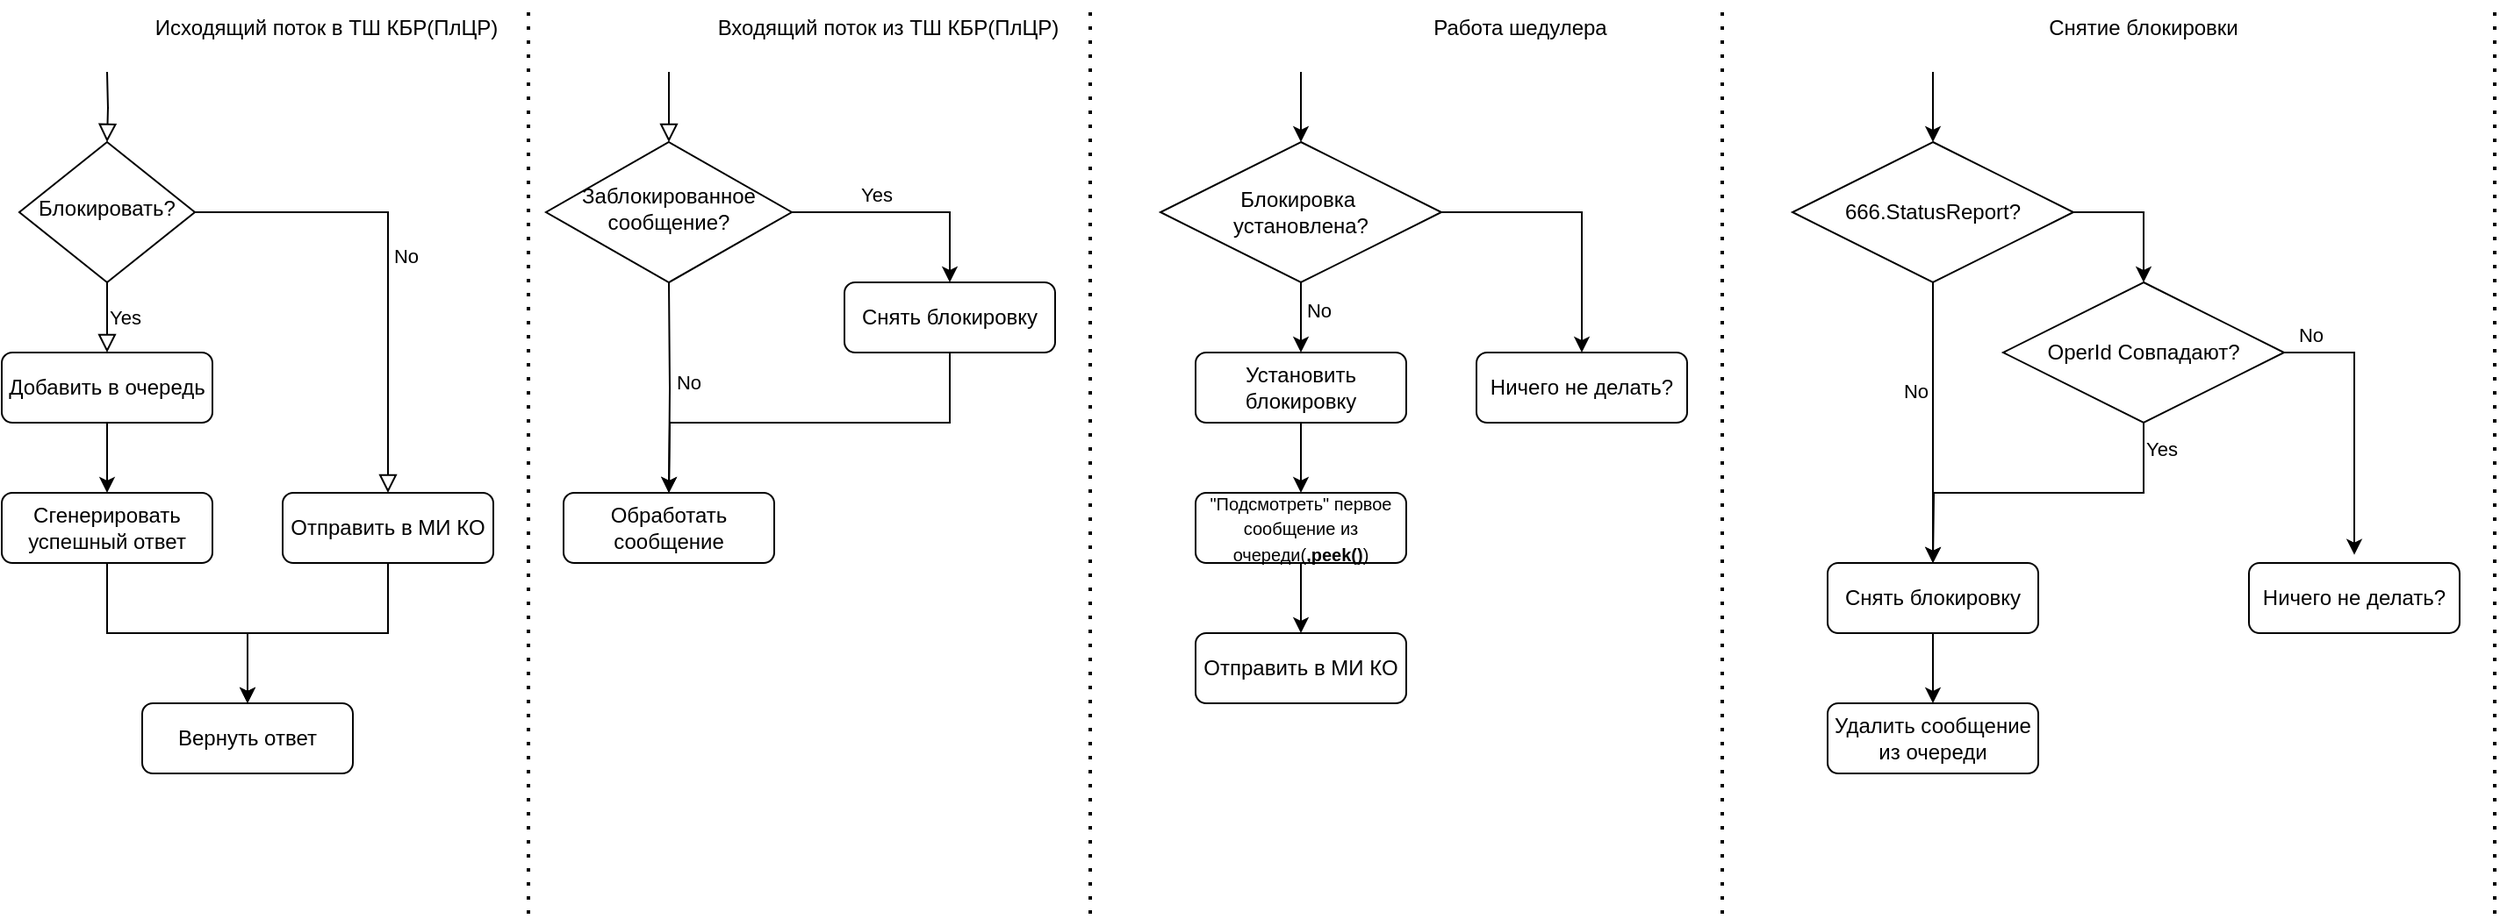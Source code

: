 <mxfile version="24.6.4" type="github">
  <diagram id="C5RBs43oDa-KdzZeNtuy" name="Page-1">
    <mxGraphModel dx="1195" dy="643" grid="1" gridSize="10" guides="1" tooltips="1" connect="1" arrows="1" fold="1" page="1" pageScale="1" pageWidth="827" pageHeight="1169" math="0" shadow="0">
      <root>
        <mxCell id="WIyWlLk6GJQsqaUBKTNV-0" />
        <mxCell id="WIyWlLk6GJQsqaUBKTNV-1" parent="WIyWlLk6GJQsqaUBKTNV-0" />
        <mxCell id="WIyWlLk6GJQsqaUBKTNV-4" value="Yes" style="rounded=0;html=1;jettySize=auto;orthogonalLoop=1;fontSize=11;endArrow=block;endFill=0;endSize=8;strokeWidth=1;shadow=0;labelBackgroundColor=none;edgeStyle=orthogonalEdgeStyle;entryX=0.5;entryY=0;entryDx=0;entryDy=0;" parent="WIyWlLk6GJQsqaUBKTNV-1" source="WIyWlLk6GJQsqaUBKTNV-6" target="2TyD6VWyxrm_9CR0C3GP-0" edge="1">
          <mxGeometry x="0.012" y="10" relative="1" as="geometry">
            <mxPoint as="offset" />
            <mxPoint x="80" y="250" as="targetPoint" />
          </mxGeometry>
        </mxCell>
        <mxCell id="WIyWlLk6GJQsqaUBKTNV-5" value="No" style="edgeStyle=orthogonalEdgeStyle;rounded=0;html=1;jettySize=auto;orthogonalLoop=1;fontSize=11;endArrow=block;endFill=0;endSize=8;strokeWidth=1;shadow=0;labelBackgroundColor=none;" parent="WIyWlLk6GJQsqaUBKTNV-1" source="WIyWlLk6GJQsqaUBKTNV-6" target="WIyWlLk6GJQsqaUBKTNV-7" edge="1">
          <mxGeometry y="10" relative="1" as="geometry">
            <mxPoint as="offset" />
          </mxGeometry>
        </mxCell>
        <mxCell id="WIyWlLk6GJQsqaUBKTNV-6" value="Блокировать?" style="rhombus;whiteSpace=wrap;html=1;shadow=0;fontFamily=Helvetica;fontSize=12;align=center;strokeWidth=1;spacing=6;spacingTop=-4;" parent="WIyWlLk6GJQsqaUBKTNV-1" vertex="1">
          <mxGeometry x="30" y="120" width="100" height="80" as="geometry" />
        </mxCell>
        <mxCell id="2TyD6VWyxrm_9CR0C3GP-60" style="edgeStyle=orthogonalEdgeStyle;rounded=0;orthogonalLoop=1;jettySize=auto;html=1;exitX=0.5;exitY=1;exitDx=0;exitDy=0;entryX=0.5;entryY=0;entryDx=0;entryDy=0;" edge="1" parent="WIyWlLk6GJQsqaUBKTNV-1" source="WIyWlLk6GJQsqaUBKTNV-7" target="2TyD6VWyxrm_9CR0C3GP-2">
          <mxGeometry relative="1" as="geometry" />
        </mxCell>
        <mxCell id="WIyWlLk6GJQsqaUBKTNV-7" value="Отправить в МИ КО" style="rounded=1;whiteSpace=wrap;html=1;fontSize=12;glass=0;strokeWidth=1;shadow=0;" parent="WIyWlLk6GJQsqaUBKTNV-1" vertex="1">
          <mxGeometry x="180" y="320" width="120" height="40" as="geometry" />
        </mxCell>
        <mxCell id="2TyD6VWyxrm_9CR0C3GP-3" style="edgeStyle=orthogonalEdgeStyle;rounded=0;orthogonalLoop=1;jettySize=auto;html=1;exitX=0.5;exitY=1;exitDx=0;exitDy=0;entryX=0.5;entryY=0;entryDx=0;entryDy=0;" edge="1" parent="WIyWlLk6GJQsqaUBKTNV-1" source="WIyWlLk6GJQsqaUBKTNV-11" target="2TyD6VWyxrm_9CR0C3GP-2">
          <mxGeometry relative="1" as="geometry" />
        </mxCell>
        <mxCell id="2TyD6VWyxrm_9CR0C3GP-1" style="edgeStyle=orthogonalEdgeStyle;rounded=0;orthogonalLoop=1;jettySize=auto;html=1;exitX=0.5;exitY=1;exitDx=0;exitDy=0;" edge="1" parent="WIyWlLk6GJQsqaUBKTNV-1" source="WIyWlLk6GJQsqaUBKTNV-11">
          <mxGeometry relative="1" as="geometry">
            <mxPoint x="79.857" y="340" as="targetPoint" />
          </mxGeometry>
        </mxCell>
        <mxCell id="2TyD6VWyxrm_9CR0C3GP-0" value="Добавить в очередь" style="rounded=1;whiteSpace=wrap;html=1;fontSize=12;glass=0;strokeWidth=1;shadow=0;" vertex="1" parent="WIyWlLk6GJQsqaUBKTNV-1">
          <mxGeometry x="20" y="240" width="120" height="40" as="geometry" />
        </mxCell>
        <mxCell id="2TyD6VWyxrm_9CR0C3GP-2" value="Вернуть ответ" style="rounded=1;whiteSpace=wrap;html=1;fontSize=12;glass=0;strokeWidth=1;shadow=0;" vertex="1" parent="WIyWlLk6GJQsqaUBKTNV-1">
          <mxGeometry x="100" y="440" width="120" height="40" as="geometry" />
        </mxCell>
        <mxCell id="2TyD6VWyxrm_9CR0C3GP-11" style="edgeStyle=orthogonalEdgeStyle;rounded=0;orthogonalLoop=1;jettySize=auto;html=1;" edge="1" parent="WIyWlLk6GJQsqaUBKTNV-1" target="2TyD6VWyxrm_9CR0C3GP-9">
          <mxGeometry relative="1" as="geometry">
            <mxPoint x="400" y="200" as="sourcePoint" />
          </mxGeometry>
        </mxCell>
        <mxCell id="2TyD6VWyxrm_9CR0C3GP-12" value="No" style="edgeLabel;html=1;align=center;verticalAlign=middle;resizable=0;points=[];" vertex="1" connectable="0" parent="2TyD6VWyxrm_9CR0C3GP-11">
          <mxGeometry x="-0.06" relative="1" as="geometry">
            <mxPoint x="10" as="offset" />
          </mxGeometry>
        </mxCell>
        <mxCell id="2TyD6VWyxrm_9CR0C3GP-14" style="edgeStyle=orthogonalEdgeStyle;rounded=0;orthogonalLoop=1;jettySize=auto;html=1;exitX=1;exitY=0.5;exitDx=0;exitDy=0;entryX=0.5;entryY=0;entryDx=0;entryDy=0;" edge="1" parent="WIyWlLk6GJQsqaUBKTNV-1" source="2TyD6VWyxrm_9CR0C3GP-5" target="2TyD6VWyxrm_9CR0C3GP-13">
          <mxGeometry relative="1" as="geometry" />
        </mxCell>
        <mxCell id="2TyD6VWyxrm_9CR0C3GP-15" value="Yes" style="edgeLabel;html=1;align=center;verticalAlign=middle;resizable=0;points=[];" vertex="1" connectable="0" parent="2TyD6VWyxrm_9CR0C3GP-14">
          <mxGeometry x="-0.269" y="1" relative="1" as="geometry">
            <mxPoint y="-9" as="offset" />
          </mxGeometry>
        </mxCell>
        <mxCell id="2TyD6VWyxrm_9CR0C3GP-5" value="Заблокированное сообщение?" style="rhombus;whiteSpace=wrap;html=1;shadow=0;fontFamily=Helvetica;fontSize=12;align=center;strokeWidth=1;spacing=6;spacingTop=-4;" vertex="1" parent="WIyWlLk6GJQsqaUBKTNV-1">
          <mxGeometry x="330" y="120" width="140" height="80" as="geometry" />
        </mxCell>
        <mxCell id="2TyD6VWyxrm_9CR0C3GP-6" value="" style="rounded=0;html=1;jettySize=auto;orthogonalLoop=1;fontSize=11;endArrow=block;endFill=0;endSize=8;strokeWidth=1;shadow=0;labelBackgroundColor=none;edgeStyle=orthogonalEdgeStyle;" edge="1" parent="WIyWlLk6GJQsqaUBKTNV-1">
          <mxGeometry relative="1" as="geometry">
            <mxPoint x="80" y="80" as="sourcePoint" />
            <mxPoint x="80" y="120" as="targetPoint" />
          </mxGeometry>
        </mxCell>
        <mxCell id="2TyD6VWyxrm_9CR0C3GP-7" value="" style="rounded=0;html=1;jettySize=auto;orthogonalLoop=1;fontSize=11;endArrow=block;endFill=0;endSize=8;strokeWidth=1;shadow=0;labelBackgroundColor=none;edgeStyle=orthogonalEdgeStyle;entryX=0.5;entryY=0;entryDx=0;entryDy=0;" edge="1" parent="WIyWlLk6GJQsqaUBKTNV-1" target="2TyD6VWyxrm_9CR0C3GP-5">
          <mxGeometry relative="1" as="geometry">
            <mxPoint x="400" y="80" as="sourcePoint" />
            <mxPoint x="10" y="140" as="targetPoint" />
            <Array as="points">
              <mxPoint x="400" y="110" />
              <mxPoint x="400" y="110" />
            </Array>
          </mxGeometry>
        </mxCell>
        <mxCell id="2TyD6VWyxrm_9CR0C3GP-9" value="Обработать&lt;br&gt;сообщение" style="rounded=1;whiteSpace=wrap;html=1;fontSize=12;glass=0;strokeWidth=1;shadow=0;" vertex="1" parent="WIyWlLk6GJQsqaUBKTNV-1">
          <mxGeometry x="340" y="320" width="120" height="40" as="geometry" />
        </mxCell>
        <mxCell id="2TyD6VWyxrm_9CR0C3GP-10" style="edgeStyle=orthogonalEdgeStyle;rounded=0;orthogonalLoop=1;jettySize=auto;html=1;exitX=0.5;exitY=1;exitDx=0;exitDy=0;" edge="1" parent="WIyWlLk6GJQsqaUBKTNV-1" source="2TyD6VWyxrm_9CR0C3GP-5" target="2TyD6VWyxrm_9CR0C3GP-5">
          <mxGeometry relative="1" as="geometry" />
        </mxCell>
        <mxCell id="2TyD6VWyxrm_9CR0C3GP-18" style="edgeStyle=orthogonalEdgeStyle;rounded=0;orthogonalLoop=1;jettySize=auto;html=1;exitX=0.5;exitY=1;exitDx=0;exitDy=0;" edge="1" parent="WIyWlLk6GJQsqaUBKTNV-1" source="2TyD6VWyxrm_9CR0C3GP-13">
          <mxGeometry relative="1" as="geometry">
            <mxPoint x="400" y="320" as="targetPoint" />
          </mxGeometry>
        </mxCell>
        <mxCell id="2TyD6VWyxrm_9CR0C3GP-13" value="Снять блокировку" style="rounded=1;whiteSpace=wrap;html=1;fontSize=12;glass=0;strokeWidth=1;shadow=0;" vertex="1" parent="WIyWlLk6GJQsqaUBKTNV-1">
          <mxGeometry x="500" y="200" width="120" height="40" as="geometry" />
        </mxCell>
        <mxCell id="2TyD6VWyxrm_9CR0C3GP-17" value="" style="edgeStyle=orthogonalEdgeStyle;rounded=0;orthogonalLoop=1;jettySize=auto;html=1;exitX=0.5;exitY=1;exitDx=0;exitDy=0;" edge="1" parent="WIyWlLk6GJQsqaUBKTNV-1" source="2TyD6VWyxrm_9CR0C3GP-0" target="WIyWlLk6GJQsqaUBKTNV-11">
          <mxGeometry relative="1" as="geometry">
            <mxPoint x="79.857" y="340" as="targetPoint" />
            <mxPoint x="80" y="280" as="sourcePoint" />
          </mxGeometry>
        </mxCell>
        <mxCell id="WIyWlLk6GJQsqaUBKTNV-11" value="Сгенерировать успешный ответ" style="rounded=1;whiteSpace=wrap;html=1;fontSize=12;glass=0;strokeWidth=1;shadow=0;" parent="WIyWlLk6GJQsqaUBKTNV-1" vertex="1">
          <mxGeometry x="20" y="320" width="120" height="40" as="geometry" />
        </mxCell>
        <mxCell id="2TyD6VWyxrm_9CR0C3GP-29" style="edgeStyle=orthogonalEdgeStyle;rounded=0;orthogonalLoop=1;jettySize=auto;html=1;exitX=0.5;exitY=1;exitDx=0;exitDy=0;" edge="1" parent="WIyWlLk6GJQsqaUBKTNV-1" source="2TyD6VWyxrm_9CR0C3GP-20">
          <mxGeometry relative="1" as="geometry">
            <mxPoint x="760" y="400" as="targetPoint" />
          </mxGeometry>
        </mxCell>
        <mxCell id="2TyD6VWyxrm_9CR0C3GP-20" value="&lt;font style=&quot;font-size: 10px;&quot;&gt;&quot;Подсмотреть&quot; первое сообщение из очереди(&lt;b&gt;,peek()&lt;/b&gt;)&lt;/font&gt;" style="rounded=1;whiteSpace=wrap;html=1;fontSize=12;glass=0;strokeWidth=1;shadow=0;" vertex="1" parent="WIyWlLk6GJQsqaUBKTNV-1">
          <mxGeometry x="700" y="320" width="120" height="40" as="geometry" />
        </mxCell>
        <mxCell id="2TyD6VWyxrm_9CR0C3GP-28" style="edgeStyle=orthogonalEdgeStyle;rounded=0;orthogonalLoop=1;jettySize=auto;html=1;exitX=0.5;exitY=1;exitDx=0;exitDy=0;entryX=0.5;entryY=0;entryDx=0;entryDy=0;" edge="1" parent="WIyWlLk6GJQsqaUBKTNV-1" source="2TyD6VWyxrm_9CR0C3GP-23" target="2TyD6VWyxrm_9CR0C3GP-20">
          <mxGeometry relative="1" as="geometry" />
        </mxCell>
        <mxCell id="2TyD6VWyxrm_9CR0C3GP-23" value="Установить блокировку" style="rounded=1;whiteSpace=wrap;html=1;fontSize=12;glass=0;strokeWidth=1;shadow=0;" vertex="1" parent="WIyWlLk6GJQsqaUBKTNV-1">
          <mxGeometry x="700" y="240" width="120" height="40" as="geometry" />
        </mxCell>
        <mxCell id="2TyD6VWyxrm_9CR0C3GP-27" style="edgeStyle=orthogonalEdgeStyle;rounded=0;orthogonalLoop=1;jettySize=auto;html=1;exitX=0.5;exitY=1;exitDx=0;exitDy=0;" edge="1" parent="WIyWlLk6GJQsqaUBKTNV-1" source="2TyD6VWyxrm_9CR0C3GP-24" target="2TyD6VWyxrm_9CR0C3GP-23">
          <mxGeometry relative="1" as="geometry" />
        </mxCell>
        <mxCell id="2TyD6VWyxrm_9CR0C3GP-31" value="No" style="edgeLabel;html=1;align=center;verticalAlign=middle;resizable=0;points=[];" vertex="1" connectable="0" parent="2TyD6VWyxrm_9CR0C3GP-27">
          <mxGeometry x="-0.233" relative="1" as="geometry">
            <mxPoint x="10" as="offset" />
          </mxGeometry>
        </mxCell>
        <mxCell id="2TyD6VWyxrm_9CR0C3GP-33" style="edgeStyle=orthogonalEdgeStyle;rounded=0;orthogonalLoop=1;jettySize=auto;html=1;exitX=1;exitY=0.5;exitDx=0;exitDy=0;entryX=0.5;entryY=0;entryDx=0;entryDy=0;" edge="1" parent="WIyWlLk6GJQsqaUBKTNV-1" source="2TyD6VWyxrm_9CR0C3GP-24" target="2TyD6VWyxrm_9CR0C3GP-32">
          <mxGeometry relative="1" as="geometry" />
        </mxCell>
        <mxCell id="2TyD6VWyxrm_9CR0C3GP-24" value="Блокировка&amp;nbsp;&lt;div&gt;установлена?&lt;/div&gt;" style="rhombus;whiteSpace=wrap;html=1;" vertex="1" parent="WIyWlLk6GJQsqaUBKTNV-1">
          <mxGeometry x="680" y="120" width="160" height="80" as="geometry" />
        </mxCell>
        <mxCell id="2TyD6VWyxrm_9CR0C3GP-30" value="Отправить в МИ КО" style="rounded=1;whiteSpace=wrap;html=1;fontSize=12;glass=0;strokeWidth=1;shadow=0;" vertex="1" parent="WIyWlLk6GJQsqaUBKTNV-1">
          <mxGeometry x="700" y="400" width="120" height="40" as="geometry" />
        </mxCell>
        <mxCell id="2TyD6VWyxrm_9CR0C3GP-32" value="Ничего не делать?" style="rounded=1;whiteSpace=wrap;html=1;fontSize=12;glass=0;strokeWidth=1;shadow=0;" vertex="1" parent="WIyWlLk6GJQsqaUBKTNV-1">
          <mxGeometry x="860" y="240" width="120" height="40" as="geometry" />
        </mxCell>
        <mxCell id="2TyD6VWyxrm_9CR0C3GP-34" value="" style="endArrow=classic;html=1;rounded=0;entryX=0.5;entryY=0;entryDx=0;entryDy=0;" edge="1" parent="WIyWlLk6GJQsqaUBKTNV-1" target="2TyD6VWyxrm_9CR0C3GP-24">
          <mxGeometry width="50" height="50" relative="1" as="geometry">
            <mxPoint x="760" y="80" as="sourcePoint" />
            <mxPoint x="640" y="270" as="targetPoint" />
          </mxGeometry>
        </mxCell>
        <mxCell id="2TyD6VWyxrm_9CR0C3GP-40" style="edgeStyle=orthogonalEdgeStyle;rounded=0;orthogonalLoop=1;jettySize=auto;html=1;exitX=0.5;exitY=1;exitDx=0;exitDy=0;" edge="1" parent="WIyWlLk6GJQsqaUBKTNV-1" source="2TyD6VWyxrm_9CR0C3GP-37" target="2TyD6VWyxrm_9CR0C3GP-39">
          <mxGeometry relative="1" as="geometry" />
        </mxCell>
        <mxCell id="2TyD6VWyxrm_9CR0C3GP-41" value="No" style="edgeLabel;html=1;align=center;verticalAlign=middle;resizable=0;points=[];" vertex="1" connectable="0" parent="2TyD6VWyxrm_9CR0C3GP-40">
          <mxGeometry x="-0.233" relative="1" as="geometry">
            <mxPoint x="-10" as="offset" />
          </mxGeometry>
        </mxCell>
        <mxCell id="2TyD6VWyxrm_9CR0C3GP-46" style="edgeStyle=orthogonalEdgeStyle;rounded=0;orthogonalLoop=1;jettySize=auto;html=1;exitX=1;exitY=0.5;exitDx=0;exitDy=0;entryX=0.5;entryY=0;entryDx=0;entryDy=0;" edge="1" parent="WIyWlLk6GJQsqaUBKTNV-1" source="2TyD6VWyxrm_9CR0C3GP-37" target="2TyD6VWyxrm_9CR0C3GP-45">
          <mxGeometry relative="1" as="geometry">
            <mxPoint x="1310" y="200" as="targetPoint" />
          </mxGeometry>
        </mxCell>
        <mxCell id="2TyD6VWyxrm_9CR0C3GP-37" value="666.StatusReport?" style="rhombus;whiteSpace=wrap;html=1;" vertex="1" parent="WIyWlLk6GJQsqaUBKTNV-1">
          <mxGeometry x="1040" y="120" width="160" height="80" as="geometry" />
        </mxCell>
        <mxCell id="2TyD6VWyxrm_9CR0C3GP-38" value="" style="endArrow=classic;html=1;rounded=0;entryX=0.5;entryY=0;entryDx=0;entryDy=0;" edge="1" parent="WIyWlLk6GJQsqaUBKTNV-1" target="2TyD6VWyxrm_9CR0C3GP-37">
          <mxGeometry width="50" height="50" relative="1" as="geometry">
            <mxPoint x="1120" y="80" as="sourcePoint" />
            <mxPoint x="1160" y="340" as="targetPoint" />
          </mxGeometry>
        </mxCell>
        <mxCell id="2TyD6VWyxrm_9CR0C3GP-43" style="edgeStyle=orthogonalEdgeStyle;rounded=0;orthogonalLoop=1;jettySize=auto;html=1;exitX=0.5;exitY=1;exitDx=0;exitDy=0;entryX=0.5;entryY=0;entryDx=0;entryDy=0;" edge="1" parent="WIyWlLk6GJQsqaUBKTNV-1" source="2TyD6VWyxrm_9CR0C3GP-39" target="2TyD6VWyxrm_9CR0C3GP-42">
          <mxGeometry relative="1" as="geometry" />
        </mxCell>
        <mxCell id="2TyD6VWyxrm_9CR0C3GP-39" value="Снять блокировку" style="rounded=1;whiteSpace=wrap;html=1;fontSize=12;glass=0;strokeWidth=1;shadow=0;" vertex="1" parent="WIyWlLk6GJQsqaUBKTNV-1">
          <mxGeometry x="1060" y="360" width="120" height="40" as="geometry" />
        </mxCell>
        <mxCell id="2TyD6VWyxrm_9CR0C3GP-42" value="Удалить сообщение из очереди" style="rounded=1;whiteSpace=wrap;html=1;fontSize=12;glass=0;strokeWidth=1;shadow=0;" vertex="1" parent="WIyWlLk6GJQsqaUBKTNV-1">
          <mxGeometry x="1060" y="440" width="120" height="40" as="geometry" />
        </mxCell>
        <mxCell id="2TyD6VWyxrm_9CR0C3GP-47" style="edgeStyle=orthogonalEdgeStyle;rounded=0;orthogonalLoop=1;jettySize=auto;html=1;exitX=0.5;exitY=1;exitDx=0;exitDy=0;" edge="1" parent="WIyWlLk6GJQsqaUBKTNV-1" source="2TyD6VWyxrm_9CR0C3GP-45">
          <mxGeometry relative="1" as="geometry">
            <mxPoint x="1120" y="360" as="targetPoint" />
            <mxPoint x="1310" y="280" as="sourcePoint" />
          </mxGeometry>
        </mxCell>
        <mxCell id="2TyD6VWyxrm_9CR0C3GP-48" value="Yes" style="edgeLabel;html=1;align=center;verticalAlign=middle;resizable=0;points=[];" vertex="1" connectable="0" parent="2TyD6VWyxrm_9CR0C3GP-47">
          <mxGeometry x="-0.855" relative="1" as="geometry">
            <mxPoint x="10" as="offset" />
          </mxGeometry>
        </mxCell>
        <mxCell id="2TyD6VWyxrm_9CR0C3GP-49" style="edgeStyle=orthogonalEdgeStyle;rounded=0;orthogonalLoop=1;jettySize=auto;html=1;exitX=1;exitY=0.5;exitDx=0;exitDy=0;entryX=0.5;entryY=-0.117;entryDx=0;entryDy=0;entryPerimeter=0;" edge="1" parent="WIyWlLk6GJQsqaUBKTNV-1" source="2TyD6VWyxrm_9CR0C3GP-45" target="2TyD6VWyxrm_9CR0C3GP-50">
          <mxGeometry relative="1" as="geometry">
            <mxPoint x="1440" y="320" as="targetPoint" />
            <mxPoint x="1390" y="240" as="sourcePoint" />
          </mxGeometry>
        </mxCell>
        <mxCell id="2TyD6VWyxrm_9CR0C3GP-55" value="No" style="edgeLabel;html=1;align=center;verticalAlign=middle;resizable=0;points=[];" vertex="1" connectable="0" parent="2TyD6VWyxrm_9CR0C3GP-49">
          <mxGeometry x="-0.807" relative="1" as="geometry">
            <mxPoint y="-10" as="offset" />
          </mxGeometry>
        </mxCell>
        <mxCell id="2TyD6VWyxrm_9CR0C3GP-45" value="OperId Совпадают?" style="rhombus;whiteSpace=wrap;html=1;" vertex="1" parent="WIyWlLk6GJQsqaUBKTNV-1">
          <mxGeometry x="1160" y="200" width="160" height="80" as="geometry" />
        </mxCell>
        <mxCell id="2TyD6VWyxrm_9CR0C3GP-50" value="Ничего не делать?" style="rounded=1;whiteSpace=wrap;html=1;fontSize=12;glass=0;strokeWidth=1;shadow=0;" vertex="1" parent="WIyWlLk6GJQsqaUBKTNV-1">
          <mxGeometry x="1300" y="360" width="120" height="40" as="geometry" />
        </mxCell>
        <mxCell id="2TyD6VWyxrm_9CR0C3GP-52" value="" style="endArrow=none;dashed=1;html=1;dashPattern=1 3;strokeWidth=2;rounded=0;" edge="1" parent="WIyWlLk6GJQsqaUBKTNV-1">
          <mxGeometry width="50" height="50" relative="1" as="geometry">
            <mxPoint x="1000" y="560" as="sourcePoint" />
            <mxPoint x="1000" y="40" as="targetPoint" />
          </mxGeometry>
        </mxCell>
        <mxCell id="2TyD6VWyxrm_9CR0C3GP-53" value="" style="endArrow=none;dashed=1;html=1;dashPattern=1 3;strokeWidth=2;rounded=0;" edge="1" parent="WIyWlLk6GJQsqaUBKTNV-1">
          <mxGeometry width="50" height="50" relative="1" as="geometry">
            <mxPoint x="640" y="560" as="sourcePoint" />
            <mxPoint x="640" y="40" as="targetPoint" />
          </mxGeometry>
        </mxCell>
        <mxCell id="2TyD6VWyxrm_9CR0C3GP-54" value="" style="endArrow=none;dashed=1;html=1;dashPattern=1 3;strokeWidth=2;rounded=0;" edge="1" parent="WIyWlLk6GJQsqaUBKTNV-1">
          <mxGeometry width="50" height="50" relative="1" as="geometry">
            <mxPoint x="320" y="560" as="sourcePoint" />
            <mxPoint x="320" y="40" as="targetPoint" />
          </mxGeometry>
        </mxCell>
        <mxCell id="2TyD6VWyxrm_9CR0C3GP-56" value="Исходящий поток в ТШ КБР(ПлЦР)" style="text;html=1;align=center;verticalAlign=middle;whiteSpace=wrap;rounded=0;" vertex="1" parent="WIyWlLk6GJQsqaUBKTNV-1">
          <mxGeometry x="100" y="40" width="210" height="30" as="geometry" />
        </mxCell>
        <mxCell id="2TyD6VWyxrm_9CR0C3GP-57" value="Входящий поток из ТШ КБР(ПлЦР)" style="text;html=1;align=center;verticalAlign=middle;whiteSpace=wrap;rounded=0;" vertex="1" parent="WIyWlLk6GJQsqaUBKTNV-1">
          <mxGeometry x="420" y="40" width="210" height="30" as="geometry" />
        </mxCell>
        <mxCell id="2TyD6VWyxrm_9CR0C3GP-58" value="Работа шедулера" style="text;html=1;align=center;verticalAlign=middle;whiteSpace=wrap;rounded=0;" vertex="1" parent="WIyWlLk6GJQsqaUBKTNV-1">
          <mxGeometry x="780" y="40" width="210" height="30" as="geometry" />
        </mxCell>
        <mxCell id="2TyD6VWyxrm_9CR0C3GP-59" value="Снятие блокировки" style="text;html=1;align=center;verticalAlign=middle;whiteSpace=wrap;rounded=0;" vertex="1" parent="WIyWlLk6GJQsqaUBKTNV-1">
          <mxGeometry x="1135" y="40" width="210" height="30" as="geometry" />
        </mxCell>
        <mxCell id="2TyD6VWyxrm_9CR0C3GP-61" value="" style="endArrow=none;dashed=1;html=1;dashPattern=1 3;strokeWidth=2;rounded=0;" edge="1" parent="WIyWlLk6GJQsqaUBKTNV-1">
          <mxGeometry width="50" height="50" relative="1" as="geometry">
            <mxPoint x="1440" y="560" as="sourcePoint" />
            <mxPoint x="1440" y="40" as="targetPoint" />
          </mxGeometry>
        </mxCell>
      </root>
    </mxGraphModel>
  </diagram>
</mxfile>
